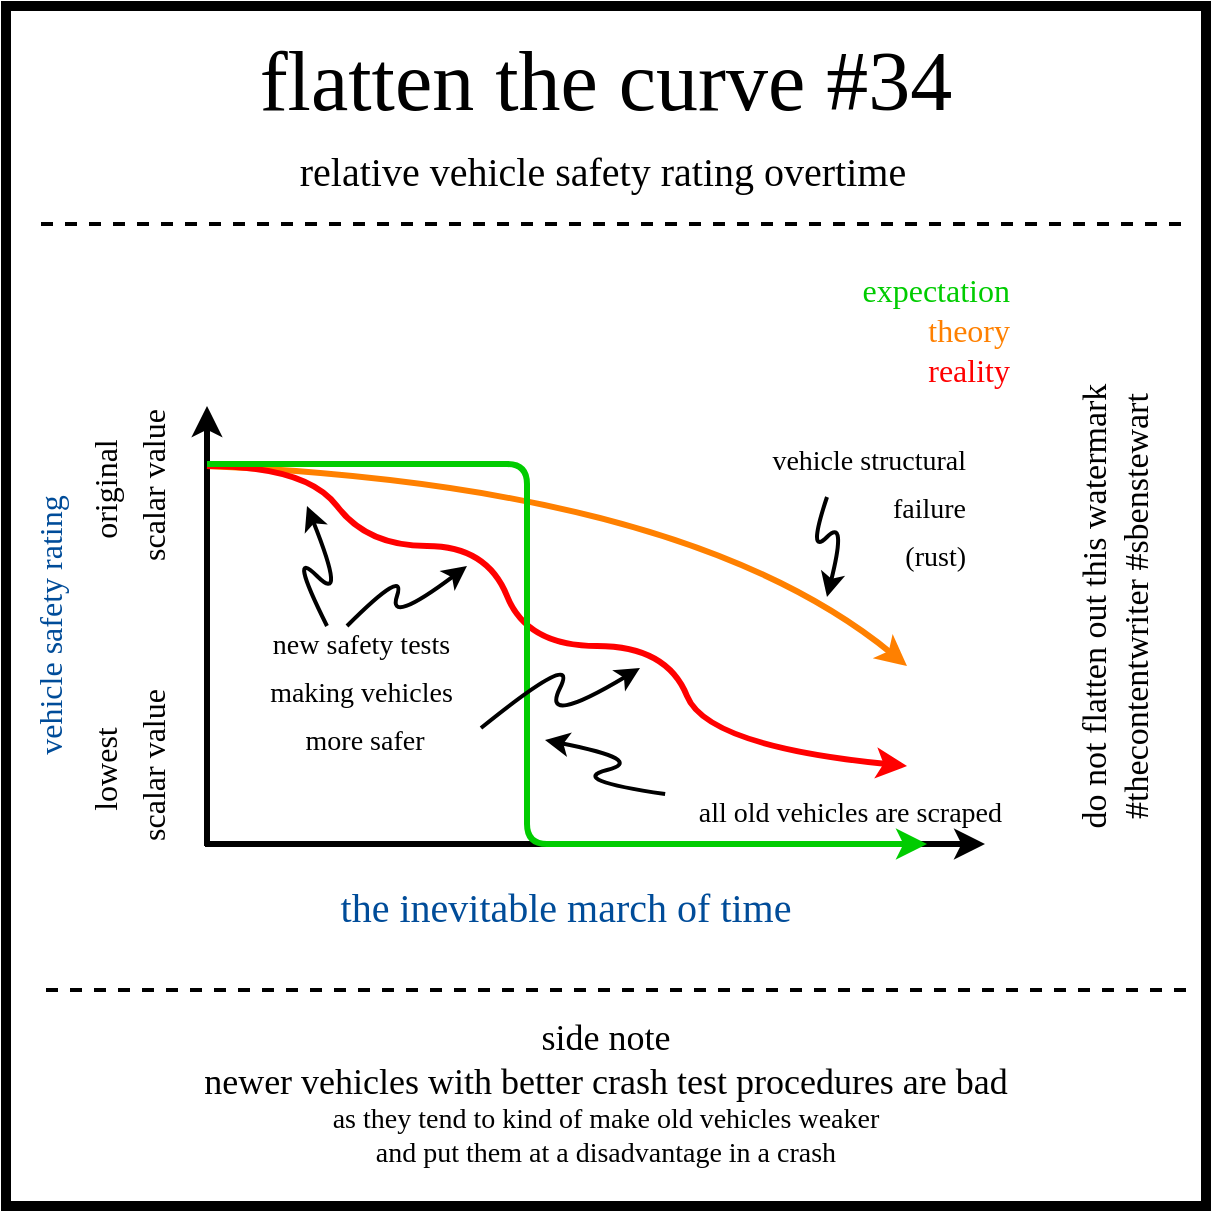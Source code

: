 <mxfile version="13.3.9" type="device"><diagram id="dX7Dphyso45SB9-RoEhv" name="Page-1"><mxGraphModel dx="744" dy="474" grid="1" gridSize="10" guides="1" tooltips="1" connect="1" arrows="1" fold="1" page="1" pageScale="1" pageWidth="827" pageHeight="1169" math="0" shadow="0"><root><mxCell id="0"/><mxCell id="1" parent="0"/><mxCell id="nfxZPmU7g6QgWNAvG-ER-2" value="" style="whiteSpace=wrap;html=1;aspect=fixed;strokeWidth=5;fillColor=none;fontFamily=xkcd;" parent="1" vertex="1"><mxGeometry x="210" y="90" width="600" height="600" as="geometry"/></mxCell><mxCell id="8b6ggLF4gSHIukh4vJdm-18" value="&lt;font&gt;&lt;font style=&quot;font-size: 42px&quot;&gt;flatten the curve #34&lt;/font&gt;&lt;br&gt;&lt;/font&gt;" style="text;html=1;strokeColor=none;fillColor=none;align=center;verticalAlign=middle;whiteSpace=wrap;rounded=0;fontFamily=xkcd;" parent="1" vertex="1"><mxGeometry x="225" y="118" width="570" height="20" as="geometry"/></mxCell><mxCell id="8b6ggLF4gSHIukh4vJdm-24" value="&lt;font&gt;&lt;span style=&quot;font-size: 20px&quot;&gt;relative&amp;nbsp;vehicle safety rating overtime&lt;/span&gt;&lt;br&gt;&lt;/font&gt;" style="text;html=1;strokeColor=none;fillColor=none;align=center;verticalAlign=middle;whiteSpace=wrap;rounded=0;fontFamily=xkcd;" parent="1" vertex="1"><mxGeometry x="249.25" y="162" width="518.5" height="20" as="geometry"/></mxCell><mxCell id="8b6ggLF4gSHIukh4vJdm-30" value="" style="endArrow=none;dashed=1;html=1;strokeWidth=2;" parent="1" edge="1"><mxGeometry width="50" height="50" relative="1" as="geometry"><mxPoint x="797.5" y="199" as="sourcePoint"/><mxPoint x="222.5" y="199" as="targetPoint"/></mxGeometry></mxCell><mxCell id="k-dpR7HA_-HZ3Fbqk2lw-16" value="" style="endArrow=none;dashed=1;html=1;strokeWidth=2;" parent="1" edge="1"><mxGeometry width="50" height="50" relative="1" as="geometry"><mxPoint x="800" y="582" as="sourcePoint"/><mxPoint x="225" y="582" as="targetPoint"/></mxGeometry></mxCell><mxCell id="k-dpR7HA_-HZ3Fbqk2lw-17" value="&lt;font style=&quot;font-size: 14px&quot;&gt;&lt;span style=&quot;font-size: 18px&quot;&gt;side note&lt;br&gt;newer vehicles with better crash test procedures are bad&lt;br&gt;&lt;/span&gt;as they tend to kind of make old vehicles weaker&lt;br&gt;and put them at a disadvantage in a crash&lt;br&gt;&lt;/font&gt;" style="text;html=1;strokeColor=none;fillColor=none;align=center;verticalAlign=middle;whiteSpace=wrap;rounded=0;fontFamily=xkcd;" parent="1" vertex="1"><mxGeometry x="210" y="594" width="600" height="80" as="geometry"/></mxCell><mxCell id="euaHSMH8fYii958cPEId-22" style="edgeStyle=orthogonalEdgeStyle;rounded=0;orthogonalLoop=1;jettySize=auto;html=1;exitX=0.5;exitY=1;exitDx=0;exitDy=0;strokeWidth=2;" parent="1" edge="1"><mxGeometry relative="1" as="geometry"><mxPoint x="661" y="451" as="sourcePoint"/><mxPoint x="661" y="451" as="targetPoint"/></mxGeometry></mxCell><mxCell id="pKVuHFSoDqtFi99w7tCS-15" value="&lt;font style=&quot;font-size: 17px&quot;&gt;&lt;font style=&quot;font-size: 17px&quot;&gt;do not flatten out this watermark&lt;br&gt;&lt;/font&gt;#thecontentwriter #sbenstewart&lt;br&gt;&lt;/font&gt;" style="text;html=1;strokeColor=none;fillColor=none;align=center;verticalAlign=middle;whiteSpace=wrap;rounded=0;rotation=-90;fontFamily=xkcd;" parent="1" vertex="1"><mxGeometry x="605" y="380" width="320" height="20" as="geometry"/></mxCell><mxCell id="odyUgtSx1SayHA9AFXie-3" value="&lt;font style=&quot;font-size: 16px&quot;&gt;vehicle safety rating&lt;/font&gt;" style="text;html=1;strokeColor=none;fillColor=none;align=center;verticalAlign=middle;whiteSpace=wrap;rounded=0;fontFamily=xkcd;rotation=-90;fontSize=20;fontColor=#004C99;" parent="1" vertex="1"><mxGeometry x="100" y="389.5" width="259" height="20" as="geometry"/></mxCell><mxCell id="odyUgtSx1SayHA9AFXie-2" value="" style="endArrow=classic;html=1;strokeWidth=3;gradientColor=none;" parent="1" edge="1"><mxGeometry width="50" height="50" relative="1" as="geometry"><mxPoint x="309.5" y="509" as="sourcePoint"/><mxPoint x="699.5" y="509" as="targetPoint"/></mxGeometry></mxCell><mxCell id="ghQ5Y1OauhZL7b8-R2x8-16" value="&lt;font style=&quot;font-size: 16px&quot;&gt;original&amp;nbsp;&lt;br&gt;scalar value&lt;br&gt;&lt;/font&gt;" style="text;html=1;strokeColor=none;fillColor=none;align=center;verticalAlign=middle;whiteSpace=wrap;rounded=0;fontFamily=xkcd;rotation=-90;fontSize=20;" parent="1" vertex="1"><mxGeometry x="199.5" y="320" width="140" height="20" as="geometry"/></mxCell><mxCell id="ghQ5Y1OauhZL7b8-R2x8-17" style="edgeStyle=orthogonalEdgeStyle;rounded=0;orthogonalLoop=1;jettySize=auto;html=1;exitX=0.5;exitY=1;exitDx=0;exitDy=0;dashed=1;dashPattern=1 1;endArrow=none;endFill=0;strokeColor=#000000;strokeWidth=2;" parent="1" edge="1"><mxGeometry relative="1" as="geometry"><mxPoint x="515.69" y="280" as="sourcePoint"/><mxPoint x="515.69" y="280" as="targetPoint"/></mxGeometry></mxCell><mxCell id="lIolUegyjze0ms8AJJtS-5" value="the inevitable march of time" style="text;html=1;strokeColor=none;fillColor=none;align=center;verticalAlign=middle;whiteSpace=wrap;rounded=0;fontFamily=xkcd;rotation=0;fontSize=20;fontColor=#004C99;" parent="1" vertex="1"><mxGeometry x="269.5" y="530" width="440" height="20" as="geometry"/></mxCell><mxCell id="lIolUegyjze0ms8AJJtS-7" style="edgeStyle=orthogonalEdgeStyle;rounded=0;orthogonalLoop=1;jettySize=auto;html=1;exitX=0.5;exitY=1;exitDx=0;exitDy=0;strokeColor=#FF0000;strokeWidth=3;gradientColor=none;" parent="1" edge="1"><mxGeometry relative="1" as="geometry"><mxPoint x="380" y="490" as="sourcePoint"/><mxPoint x="380" y="490" as="targetPoint"/></mxGeometry></mxCell><mxCell id="odyUgtSx1SayHA9AFXie-1" value="" style="endArrow=classic;html=1;strokeWidth=3;startArrow=none;startFill=0;gradientColor=none;" parent="1" edge="1"><mxGeometry width="50" height="50" relative="1" as="geometry"><mxPoint x="310.5" y="510" as="sourcePoint"/><mxPoint x="310.5" y="290" as="targetPoint"/></mxGeometry></mxCell><mxCell id="4QFO8vyHmm5A6pk9Nscu-5" value="&lt;div&gt;&lt;span style=&quot;font-size: 16px&quot;&gt;&lt;font color=&quot;#00cc00&quot;&gt;expectation&lt;/font&gt;&lt;/span&gt;&lt;/div&gt;" style="text;html=1;strokeColor=none;fillColor=none;align=right;verticalAlign=middle;whiteSpace=wrap;rounded=0;fontFamily=xkcd;rotation=0;fontSize=20;" parent="1" vertex="1"><mxGeometry x="595.75" y="220" width="118.25" height="20" as="geometry"/></mxCell><mxCell id="X0bSIvGmv5sxE_n3CzI7-1" value="&lt;font style=&quot;font-size: 16px&quot;&gt;lowest&amp;nbsp;&lt;br&gt;scalar value&lt;br&gt;&lt;/font&gt;" style="text;html=1;strokeColor=none;fillColor=none;align=center;verticalAlign=middle;whiteSpace=wrap;rounded=0;fontFamily=xkcd;rotation=-90;fontSize=20;" vertex="1" parent="1"><mxGeometry x="199.5" y="460" width="140" height="20" as="geometry"/></mxCell><mxCell id="X0bSIvGmv5sxE_n3CzI7-2" value="" style="curved=1;endArrow=classic;html=1;strokeWidth=3;strokeColor=#FF8000;" edge="1" parent="1"><mxGeometry width="50" height="50" relative="1" as="geometry"><mxPoint x="310.5" y="320" as="sourcePoint"/><mxPoint x="660.5" y="420" as="targetPoint"/><Array as="points"><mxPoint x="550.5" y="330"/></Array></mxGeometry></mxCell><mxCell id="X0bSIvGmv5sxE_n3CzI7-4" value="" style="curved=1;endArrow=classic;html=1;strokeWidth=3;strokeColor=#FF0000;" edge="1" parent="1"><mxGeometry width="50" height="50" relative="1" as="geometry"><mxPoint x="310.5" y="320" as="sourcePoint"/><mxPoint x="660.5" y="470" as="targetPoint"/><Array as="points"><mxPoint x="360.5" y="320"/><mxPoint x="390.5" y="360"/><mxPoint x="450.5" y="360"/><mxPoint x="470.5" y="410"/><mxPoint x="540.5" y="410"/><mxPoint x="560.5" y="460"/></Array></mxGeometry></mxCell><mxCell id="X0bSIvGmv5sxE_n3CzI7-5" value="" style="endArrow=classic;html=1;strokeWidth=3;strokeColor=#00CC00;" edge="1" parent="1"><mxGeometry width="50" height="50" relative="1" as="geometry"><mxPoint x="310.5" y="319" as="sourcePoint"/><mxPoint x="670.5" y="509" as="targetPoint"/><Array as="points"><mxPoint x="470.5" y="319"/><mxPoint x="470.5" y="509"/></Array></mxGeometry></mxCell><mxCell id="X0bSIvGmv5sxE_n3CzI7-8" value="&lt;div&gt;&lt;span style=&quot;font-size: 16px&quot;&gt;&lt;font color=&quot;#ff8000&quot;&gt;theory&lt;/font&gt;&lt;/span&gt;&lt;/div&gt;" style="text;html=1;strokeColor=none;fillColor=none;align=right;verticalAlign=middle;whiteSpace=wrap;rounded=0;fontFamily=xkcd;rotation=0;fontSize=20;" vertex="1" parent="1"><mxGeometry x="635" y="240" width="79" height="20" as="geometry"/></mxCell><mxCell id="X0bSIvGmv5sxE_n3CzI7-9" value="&lt;div&gt;&lt;span style=&quot;font-size: 16px&quot;&gt;&lt;font color=&quot;#ff0000&quot;&gt;reality&lt;/font&gt;&lt;/span&gt;&lt;/div&gt;" style="text;html=1;strokeColor=none;fillColor=none;align=right;verticalAlign=middle;whiteSpace=wrap;rounded=0;fontFamily=xkcd;rotation=0;fontSize=20;" vertex="1" parent="1"><mxGeometry x="605" y="260" width="109" height="20" as="geometry"/></mxCell><mxCell id="X0bSIvGmv5sxE_n3CzI7-11" value="&lt;div&gt;&lt;font style=&quot;font-size: 14px&quot;&gt;all old vehicles are scraped&lt;/font&gt;&lt;/div&gt;" style="text;html=1;strokeColor=none;fillColor=none;align=right;verticalAlign=middle;whiteSpace=wrap;rounded=0;fontFamily=xkcd;rotation=0;fontSize=20;" vertex="1" parent="1"><mxGeometry x="470.5" y="480" width="239" height="20" as="geometry"/></mxCell><mxCell id="X0bSIvGmv5sxE_n3CzI7-12" value="&lt;div&gt;&lt;font style=&quot;font-size: 14px&quot;&gt;vehicle structural&lt;/font&gt;&lt;/div&gt;&lt;div&gt;&lt;font style=&quot;font-size: 14px&quot;&gt;failure&lt;/font&gt;&lt;/div&gt;&lt;div&gt;&lt;font style=&quot;font-size: 14px&quot;&gt;(rust)&lt;/font&gt;&lt;/div&gt;" style="text;html=1;strokeColor=none;fillColor=none;align=right;verticalAlign=middle;whiteSpace=wrap;rounded=0;fontFamily=xkcd;rotation=0;fontSize=20;" vertex="1" parent="1"><mxGeometry x="452.5" y="328" width="239" height="20" as="geometry"/></mxCell><mxCell id="X0bSIvGmv5sxE_n3CzI7-13" value="&lt;div&gt;&lt;span style=&quot;font-size: 14px&quot;&gt;new safety tests&amp;nbsp;&lt;/span&gt;&lt;/div&gt;&lt;div&gt;&lt;span style=&quot;font-size: 14px&quot;&gt;making vehicles&amp;nbsp;&lt;/span&gt;&lt;/div&gt;&lt;div&gt;&lt;span style=&quot;font-size: 14px&quot;&gt;more safer&lt;/span&gt;&lt;/div&gt;" style="text;html=1;strokeColor=none;fillColor=none;align=center;verticalAlign=middle;whiteSpace=wrap;rounded=0;fontFamily=xkcd;rotation=0;fontSize=20;" vertex="1" parent="1"><mxGeometry x="269.5" y="420" width="239" height="20" as="geometry"/></mxCell><mxCell id="X0bSIvGmv5sxE_n3CzI7-14" value="" style="curved=1;endArrow=classic;html=1;strokeWidth=2;" edge="1" parent="1"><mxGeometry width="50" height="50" relative="1" as="geometry"><mxPoint x="370.5" y="400" as="sourcePoint"/><mxPoint x="360.5" y="340" as="targetPoint"/><Array as="points"><mxPoint x="350.5" y="360"/><mxPoint x="380.5" y="390"/></Array></mxGeometry></mxCell><mxCell id="X0bSIvGmv5sxE_n3CzI7-15" value="" style="curved=1;endArrow=classic;html=1;strokeWidth=2;" edge="1" parent="1"><mxGeometry width="50" height="50" relative="1" as="geometry"><mxPoint x="380.5" y="400" as="sourcePoint"/><mxPoint x="440.5" y="370" as="targetPoint"/><Array as="points"><mxPoint x="410.5" y="370"/><mxPoint x="400.5" y="400"/></Array></mxGeometry></mxCell><mxCell id="X0bSIvGmv5sxE_n3CzI7-16" value="" style="curved=1;endArrow=classic;html=1;strokeWidth=2;" edge="1" parent="1"><mxGeometry width="50" height="50" relative="1" as="geometry"><mxPoint x="447.5" y="451" as="sourcePoint"/><mxPoint x="527" y="421" as="targetPoint"/><Array as="points"><mxPoint x="497" y="411"/><mxPoint x="477" y="451"/></Array></mxGeometry></mxCell><mxCell id="X0bSIvGmv5sxE_n3CzI7-18" value="" style="curved=1;endArrow=classic;html=1;strokeColor=#000000;strokeWidth=2;" edge="1" parent="1"><mxGeometry width="50" height="50" relative="1" as="geometry"><mxPoint x="620.5" y="335.5" as="sourcePoint"/><mxPoint x="620.5" y="385.5" as="targetPoint"/><Array as="points"><mxPoint x="610.5" y="365.5"/><mxPoint x="630.5" y="345.5"/></Array></mxGeometry></mxCell><mxCell id="X0bSIvGmv5sxE_n3CzI7-19" value="" style="curved=1;endArrow=classic;html=1;strokeColor=#000000;strokeWidth=2;exitX=0.289;exitY=-0.15;exitDx=0;exitDy=0;exitPerimeter=0;" edge="1" parent="1"><mxGeometry width="50" height="50" relative="1" as="geometry"><mxPoint x="539.571" y="484" as="sourcePoint"/><mxPoint x="479.5" y="457" as="targetPoint"/><Array as="points"><mxPoint x="490.5" y="477"/><mxPoint x="530.5" y="467"/></Array></mxGeometry></mxCell></root></mxGraphModel></diagram></mxfile>